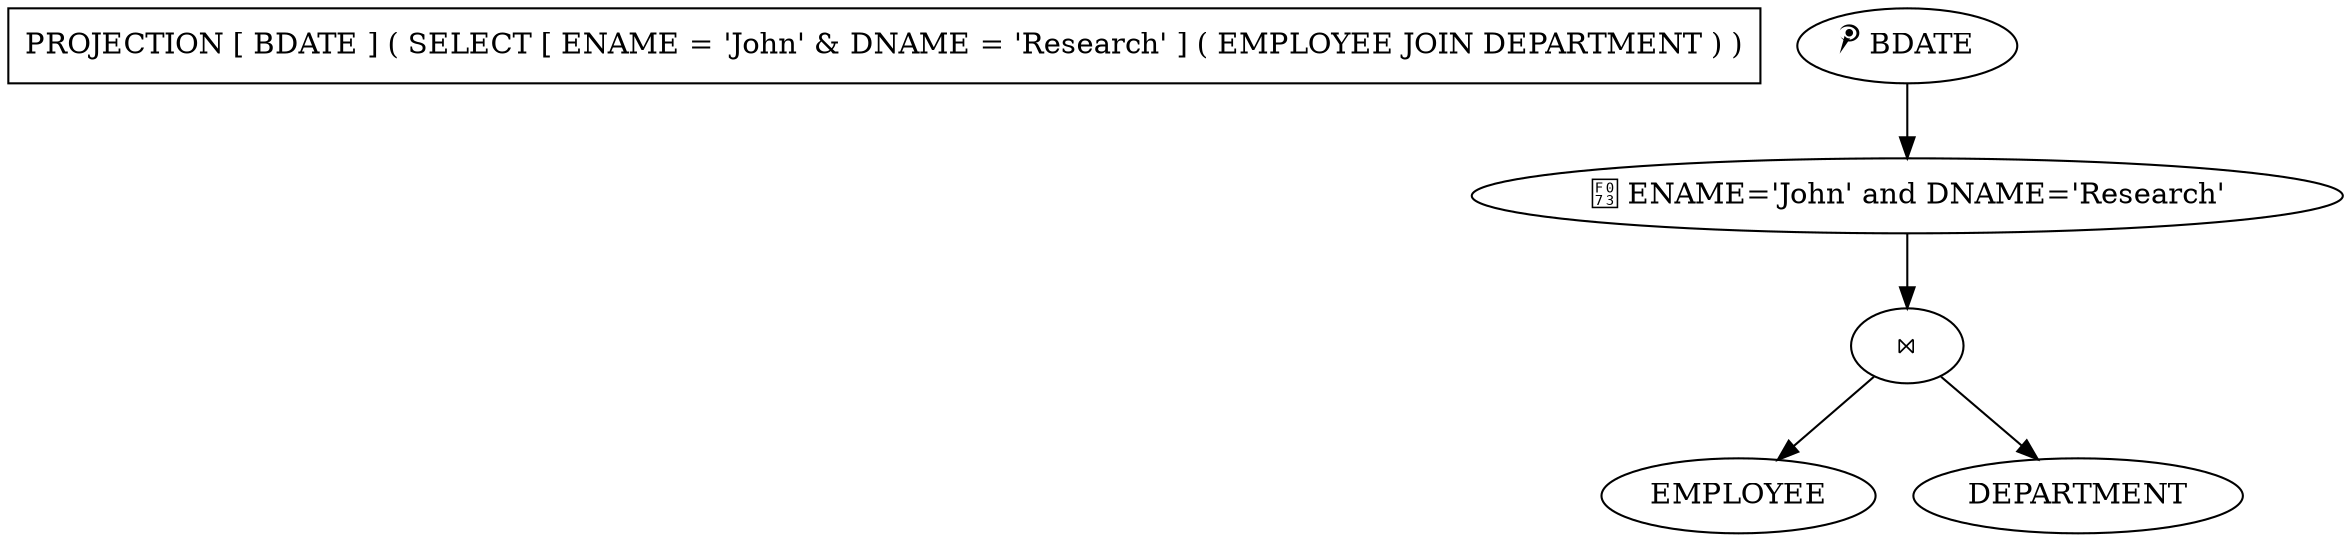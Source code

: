 // PROJECTION [ BDATE ] ( SELECT [ ENAME = 'John' & DNAME = 'Research' ] ( EMPLOYEE JOIN DEPARTMENT ) )
digraph {
	name [label="PROJECTION [ BDATE ] ( SELECT [ ENAME = 'John' & DNAME = 'Research' ] ( EMPLOYEE JOIN DEPARTMENT ) )" shape=rectangle]
	0 [label=" BDATE"]
	1 [label=" ENAME='John' and DNAME='Research'"]
	2 [label="⋈"]
	3 [label=EMPLOYEE]
	4 [label=DEPARTMENT]
		0 -> 1
		1 -> 2
		2 -> 3
		2 -> 4
}
